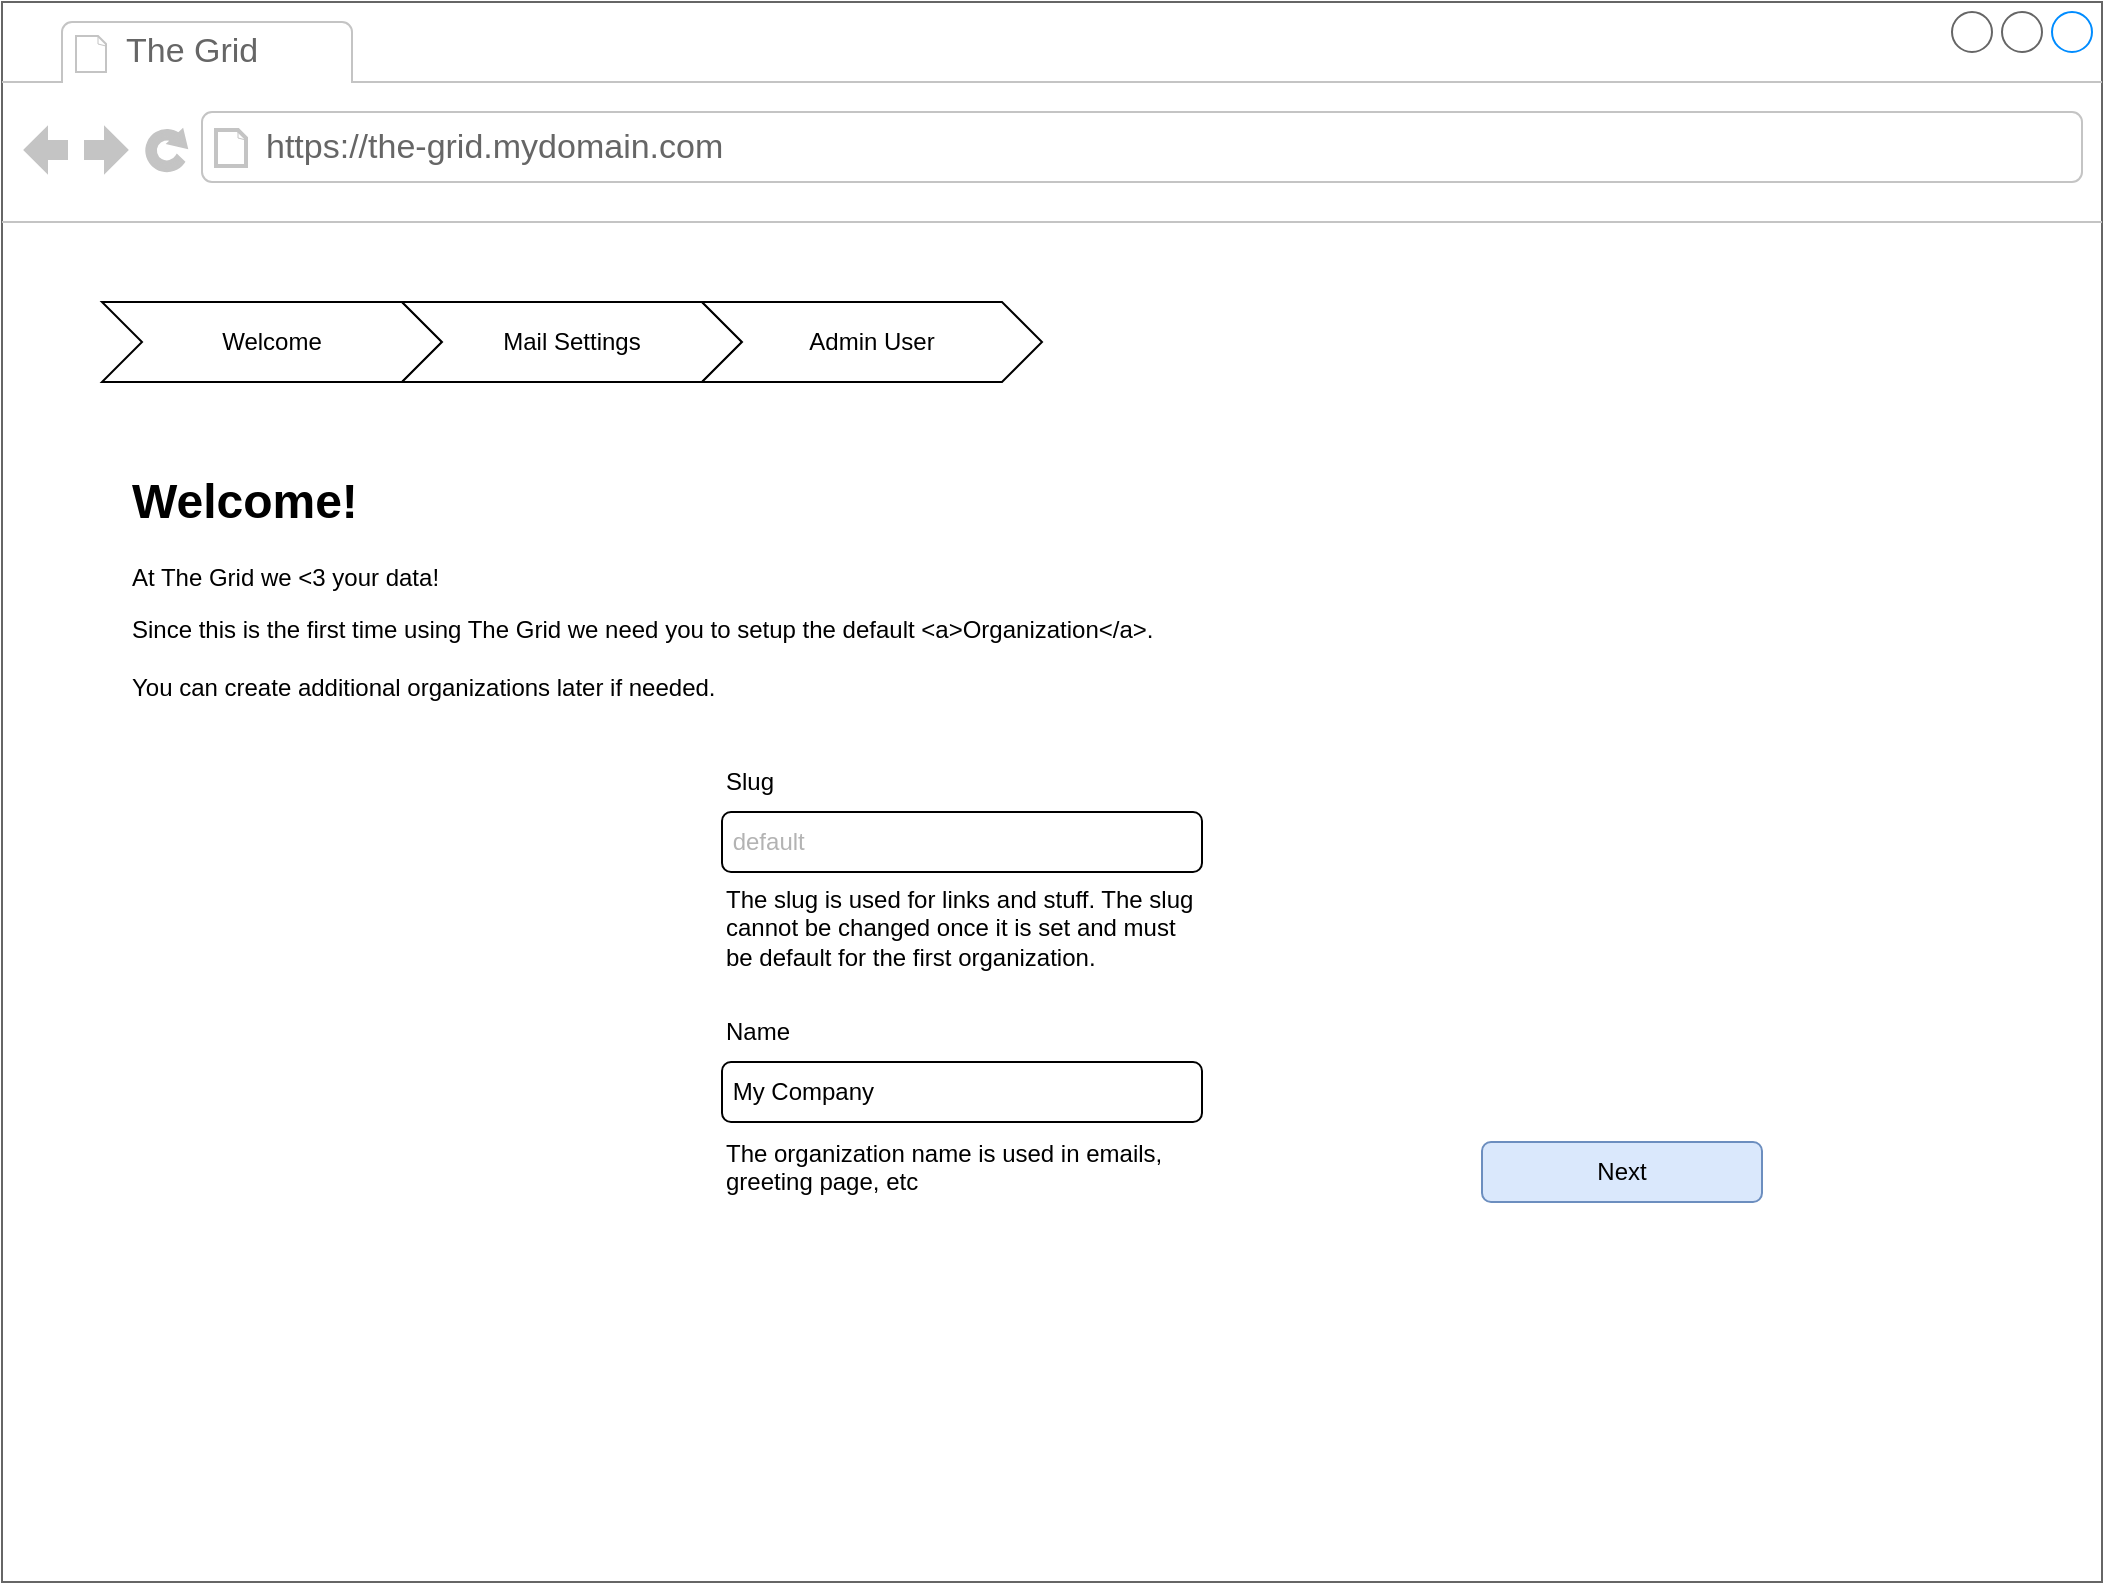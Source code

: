 <mxfile version="20.2.3" type="device"><diagram name="1-Welcome" id="2cc2dc42-3aac-f2a9-1cec-7a8b7cbee084"><mxGraphModel dx="2942" dy="1224" grid="1" gridSize="10" guides="1" tooltips="1" connect="1" arrows="1" fold="1" page="1" pageScale="1" pageWidth="1100" pageHeight="850" background="#ffffff" math="0" shadow="0"><root><mxCell id="0"/><mxCell id="1" parent="0"/><mxCell id="7026571954dc6520-1" value="" style="strokeWidth=1;shadow=0;dashed=0;align=center;html=1;shape=mxgraph.mockup.containers.browserWindow;rSize=0;strokeColor=#666666;mainText=,;recursiveResize=0;rounded=0;labelBackgroundColor=none;fontFamily=Verdana;fontSize=12;movable=0;resizable=0;" parent="1" vertex="1"><mxGeometry x="30" y="20" width="1050" height="790" as="geometry"/></mxCell><mxCell id="7026571954dc6520-2" value="The Grid" style="strokeWidth=1;shadow=0;dashed=0;align=center;html=1;shape=mxgraph.mockup.containers.anchor;fontSize=17;fontColor=#666666;align=left;" parent="7026571954dc6520-1" vertex="1"><mxGeometry x="60" y="12" width="110" height="26" as="geometry"/></mxCell><mxCell id="7026571954dc6520-3" value="https://the-grid.mydomain.com" style="strokeWidth=1;shadow=0;dashed=0;align=center;html=1;shape=mxgraph.mockup.containers.anchor;rSize=0;fontSize=17;fontColor=#666666;align=left;" parent="7026571954dc6520-1" vertex="1"><mxGeometry x="130" y="60" width="250" height="26" as="geometry"/></mxCell><mxCell id="VcOvcu8lwfW4lihf0K3k-2" value="Welcome" style="shape=step;perimeter=stepPerimeter;whiteSpace=wrap;html=1;fixedSize=1;" parent="7026571954dc6520-1" vertex="1"><mxGeometry x="50" y="150" width="170" height="40" as="geometry"/></mxCell><mxCell id="VcOvcu8lwfW4lihf0K3k-3" value="Mail Settings" style="shape=step;perimeter=stepPerimeter;whiteSpace=wrap;html=1;fixedSize=1;" parent="7026571954dc6520-1" vertex="1"><mxGeometry x="200" y="150" width="170" height="40" as="geometry"/></mxCell><mxCell id="VcOvcu8lwfW4lihf0K3k-1" value="&lt;h1&gt;Welcome!&lt;/h1&gt;&lt;p&gt;At The Grid we &amp;lt;3 your data!&lt;/p&gt;&lt;p&gt;Since this is the first time using The Grid we need you to setup the default &amp;lt;a&amp;gt;Organization&amp;lt;/a&amp;gt;.&lt;br&gt;&lt;br&gt;You can create additional organizations later if needed.&lt;/p&gt;" style="text;html=1;strokeColor=none;fillColor=none;spacing=5;spacingTop=-20;whiteSpace=wrap;overflow=hidden;rounded=0;" parent="7026571954dc6520-1" vertex="1"><mxGeometry x="60.0" y="230" width="806.03" height="130" as="geometry"/></mxCell><mxCell id="mYJh3THHGY3DrorOmZui-10" value="Next" style="rounded=1;whiteSpace=wrap;html=1;fillColor=#dae8fc;strokeColor=#6c8ebf;" parent="7026571954dc6520-1" vertex="1"><mxGeometry x="740" y="570" width="140" height="30" as="geometry"/></mxCell><mxCell id="mYJh3THHGY3DrorOmZui-11" value="The organization name is used in emails, greeting page, etc" style="text;html=1;strokeColor=none;fillColor=none;align=left;verticalAlign=top;whiteSpace=wrap;rounded=0;horizontal=1;" parent="7026571954dc6520-1" vertex="1"><mxGeometry x="360" y="562" width="240" height="60" as="geometry"/></mxCell><mxCell id="zadNjn98strAdEwYOTy8-4" value="The slug is used for links and stuff. The slug cannot be changed once it is set and must be default for the first organization." style="text;html=1;strokeColor=none;fillColor=none;align=left;verticalAlign=top;whiteSpace=wrap;rounded=0;horizontal=1;" vertex="1" parent="7026571954dc6520-1"><mxGeometry x="360" y="435" width="236.99" height="60" as="geometry"/></mxCell><mxCell id="mYJh3THHGY3DrorOmZui-6" value="" style="group;align=left;" parent="7026571954dc6520-1" vertex="1" connectable="0"><mxGeometry x="360" y="375" width="240" height="60" as="geometry"/></mxCell><mxCell id="mYJh3THHGY3DrorOmZui-4" value="&lt;font color=&quot;#b3b3b3&quot;&gt;&amp;nbsp;default&lt;/font&gt;" style="rounded=1;whiteSpace=wrap;html=1;align=left;" parent="mYJh3THHGY3DrorOmZui-6" vertex="1"><mxGeometry y="30" width="240" height="30" as="geometry"/></mxCell><mxCell id="mYJh3THHGY3DrorOmZui-5" value="Slug" style="text;html=1;strokeColor=none;fillColor=none;align=left;verticalAlign=middle;whiteSpace=wrap;rounded=0;" parent="mYJh3THHGY3DrorOmZui-6" vertex="1"><mxGeometry width="240" height="30" as="geometry"/></mxCell><mxCell id="zadNjn98strAdEwYOTy8-1" value="" style="group;align=left;" vertex="1" connectable="0" parent="7026571954dc6520-1"><mxGeometry x="360" y="500" width="240" height="60" as="geometry"/></mxCell><mxCell id="zadNjn98strAdEwYOTy8-2" value="&amp;nbsp;My Company" style="rounded=1;whiteSpace=wrap;html=1;align=left;" vertex="1" parent="zadNjn98strAdEwYOTy8-1"><mxGeometry y="30" width="240" height="30" as="geometry"/></mxCell><mxCell id="zadNjn98strAdEwYOTy8-3" value="Name" style="text;html=1;strokeColor=none;fillColor=none;align=left;verticalAlign=middle;whiteSpace=wrap;rounded=0;" vertex="1" parent="zadNjn98strAdEwYOTy8-1"><mxGeometry width="240" height="30" as="geometry"/></mxCell><mxCell id="zadNjn98strAdEwYOTy8-5" value="Admin User" style="shape=step;perimeter=stepPerimeter;whiteSpace=wrap;html=1;fixedSize=1;" vertex="1" parent="7026571954dc6520-1"><mxGeometry x="350" y="150" width="170" height="40" as="geometry"/></mxCell></root></mxGraphModel></diagram></mxfile>
